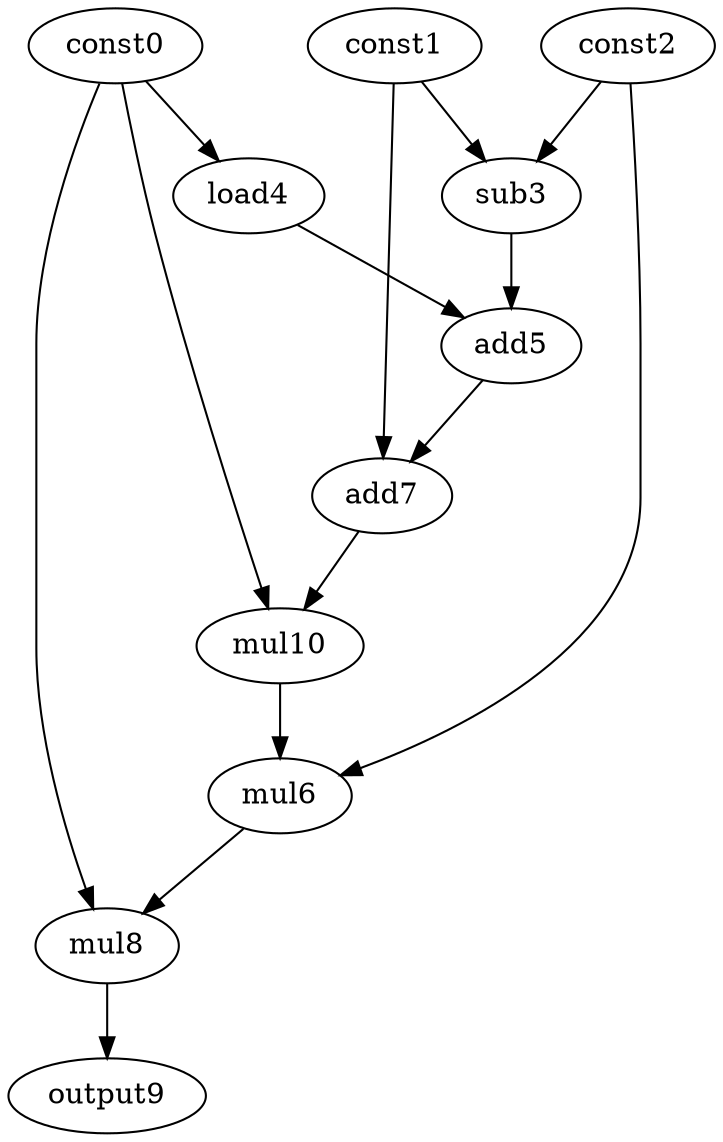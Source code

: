 digraph G { 
const0[opcode=const]; 
const1[opcode=const]; 
const2[opcode=const]; 
sub3[opcode=sub]; 
load4[opcode=load]; 
add5[opcode=add]; 
mul6[opcode=mul]; 
add7[opcode=add]; 
mul8[opcode=mul]; 
output9[opcode=output]; 
mul10[opcode=mul]; 
const1->sub3[operand=0];
const2->sub3[operand=1];
const0->load4[operand=0];
sub3->add5[operand=0];
load4->add5[operand=1];
const1->add7[operand=0];
add5->add7[operand=1];
add7->mul10[operand=0];
const0->mul10[operand=1];
const2->mul6[operand=0];
mul10->mul6[operand=1];
const0->mul8[operand=0];
mul6->mul8[operand=1];
mul8->output9[operand=0];
}

